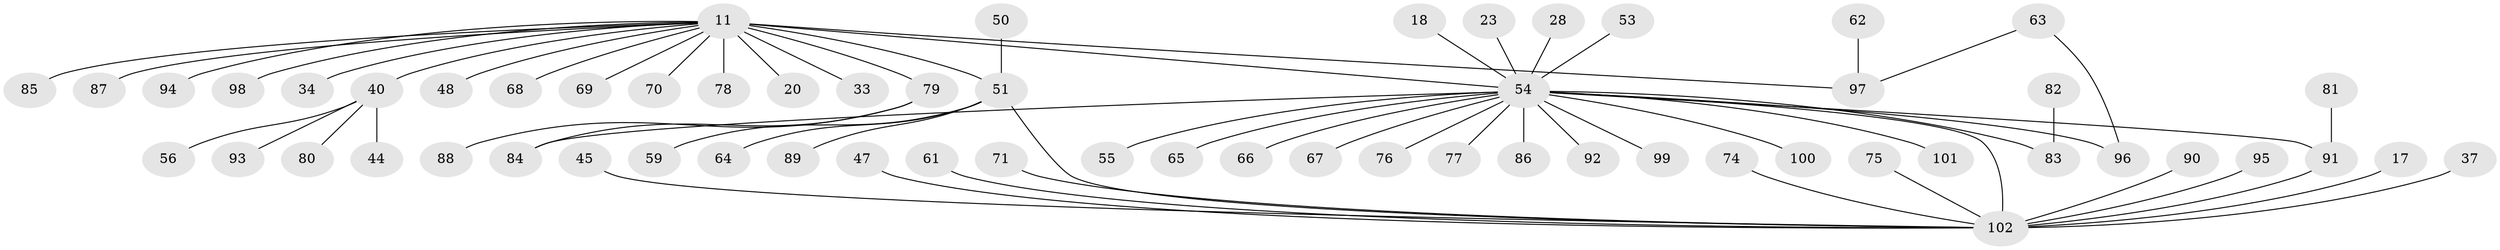 // original degree distribution, {3: 0.0784313725490196, 17: 0.0196078431372549, 10: 0.0196078431372549, 5: 0.049019607843137254, 4: 0.08823529411764706, 1: 0.5392156862745098, 2: 0.19607843137254902, 8: 0.00980392156862745}
// Generated by graph-tools (version 1.1) at 2025/50/03/04/25 21:50:59]
// undirected, 61 vertices, 64 edges
graph export_dot {
graph [start="1"]
  node [color=gray90,style=filled];
  11 [super="+6"];
  17;
  18;
  20;
  23 [super="+8"];
  28;
  33;
  34;
  37;
  40 [super="+39"];
  44;
  45;
  47;
  48;
  50;
  51 [super="+14+12"];
  53;
  54 [super="+15+22+29"];
  55;
  56;
  59;
  61;
  62;
  63;
  64;
  65;
  66 [super="+42"];
  67;
  68;
  69 [super="+57"];
  70 [super="+7+38"];
  71;
  74;
  75;
  76;
  77;
  78 [super="+25"];
  79;
  80 [super="+21"];
  81;
  82;
  83 [super="+41+36"];
  84;
  85;
  86 [super="+24"];
  87;
  88;
  89;
  90;
  91 [super="+49"];
  92;
  93 [super="+52"];
  94;
  95;
  96;
  97 [super="+43+58"];
  98;
  99;
  100;
  101;
  102 [super="+4+73+32"];
  11 -- 20;
  11 -- 79 [weight=2];
  11 -- 94;
  11 -- 68;
  11 -- 85;
  11 -- 87;
  11 -- 33;
  11 -- 34;
  11 -- 98;
  11 -- 40 [weight=3];
  11 -- 48;
  11 -- 51 [weight=2];
  11 -- 54 [weight=5];
  11 -- 70;
  11 -- 78;
  11 -- 97;
  11 -- 69;
  17 -- 102;
  18 -- 54;
  23 -- 54;
  28 -- 54;
  37 -- 102;
  40 -- 56;
  40 -- 44;
  40 -- 80;
  40 -- 93;
  45 -- 102 [weight=2];
  47 -- 102;
  50 -- 51;
  51 -- 89;
  51 -- 59;
  51 -- 64;
  51 -- 102 [weight=2];
  53 -- 54;
  54 -- 76;
  54 -- 91;
  54 -- 65;
  54 -- 102 [weight=4];
  54 -- 77;
  54 -- 84;
  54 -- 96;
  54 -- 99;
  54 -- 67;
  54 -- 100;
  54 -- 101;
  54 -- 83 [weight=2];
  54 -- 55;
  54 -- 92;
  54 -- 86;
  54 -- 66;
  61 -- 102;
  62 -- 97;
  63 -- 96;
  63 -- 97;
  71 -- 102;
  74 -- 102;
  75 -- 102;
  79 -- 84;
  79 -- 88;
  81 -- 91;
  82 -- 83;
  90 -- 102;
  91 -- 102 [weight=2];
  95 -- 102;
}
